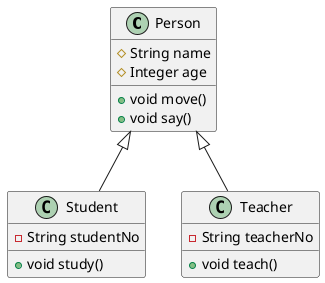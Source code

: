 @startuml
class Person {
    # String name
    # Integer age
    + void move()
    + void say()
}
class Student {
    - String studentNo
    + void study()
}
class Teacher {
    - String teacherNo
    + void teach()
}
Person <|-- Student
Person <|-- Teacher
@enduml

本类图关键说明如下：
通过class可以定义类；
通过在属性和方法左边加符号可以定义可见性，-表示private，#表示protected，+表示public；
通过<|--表示类之间的继承关系。
